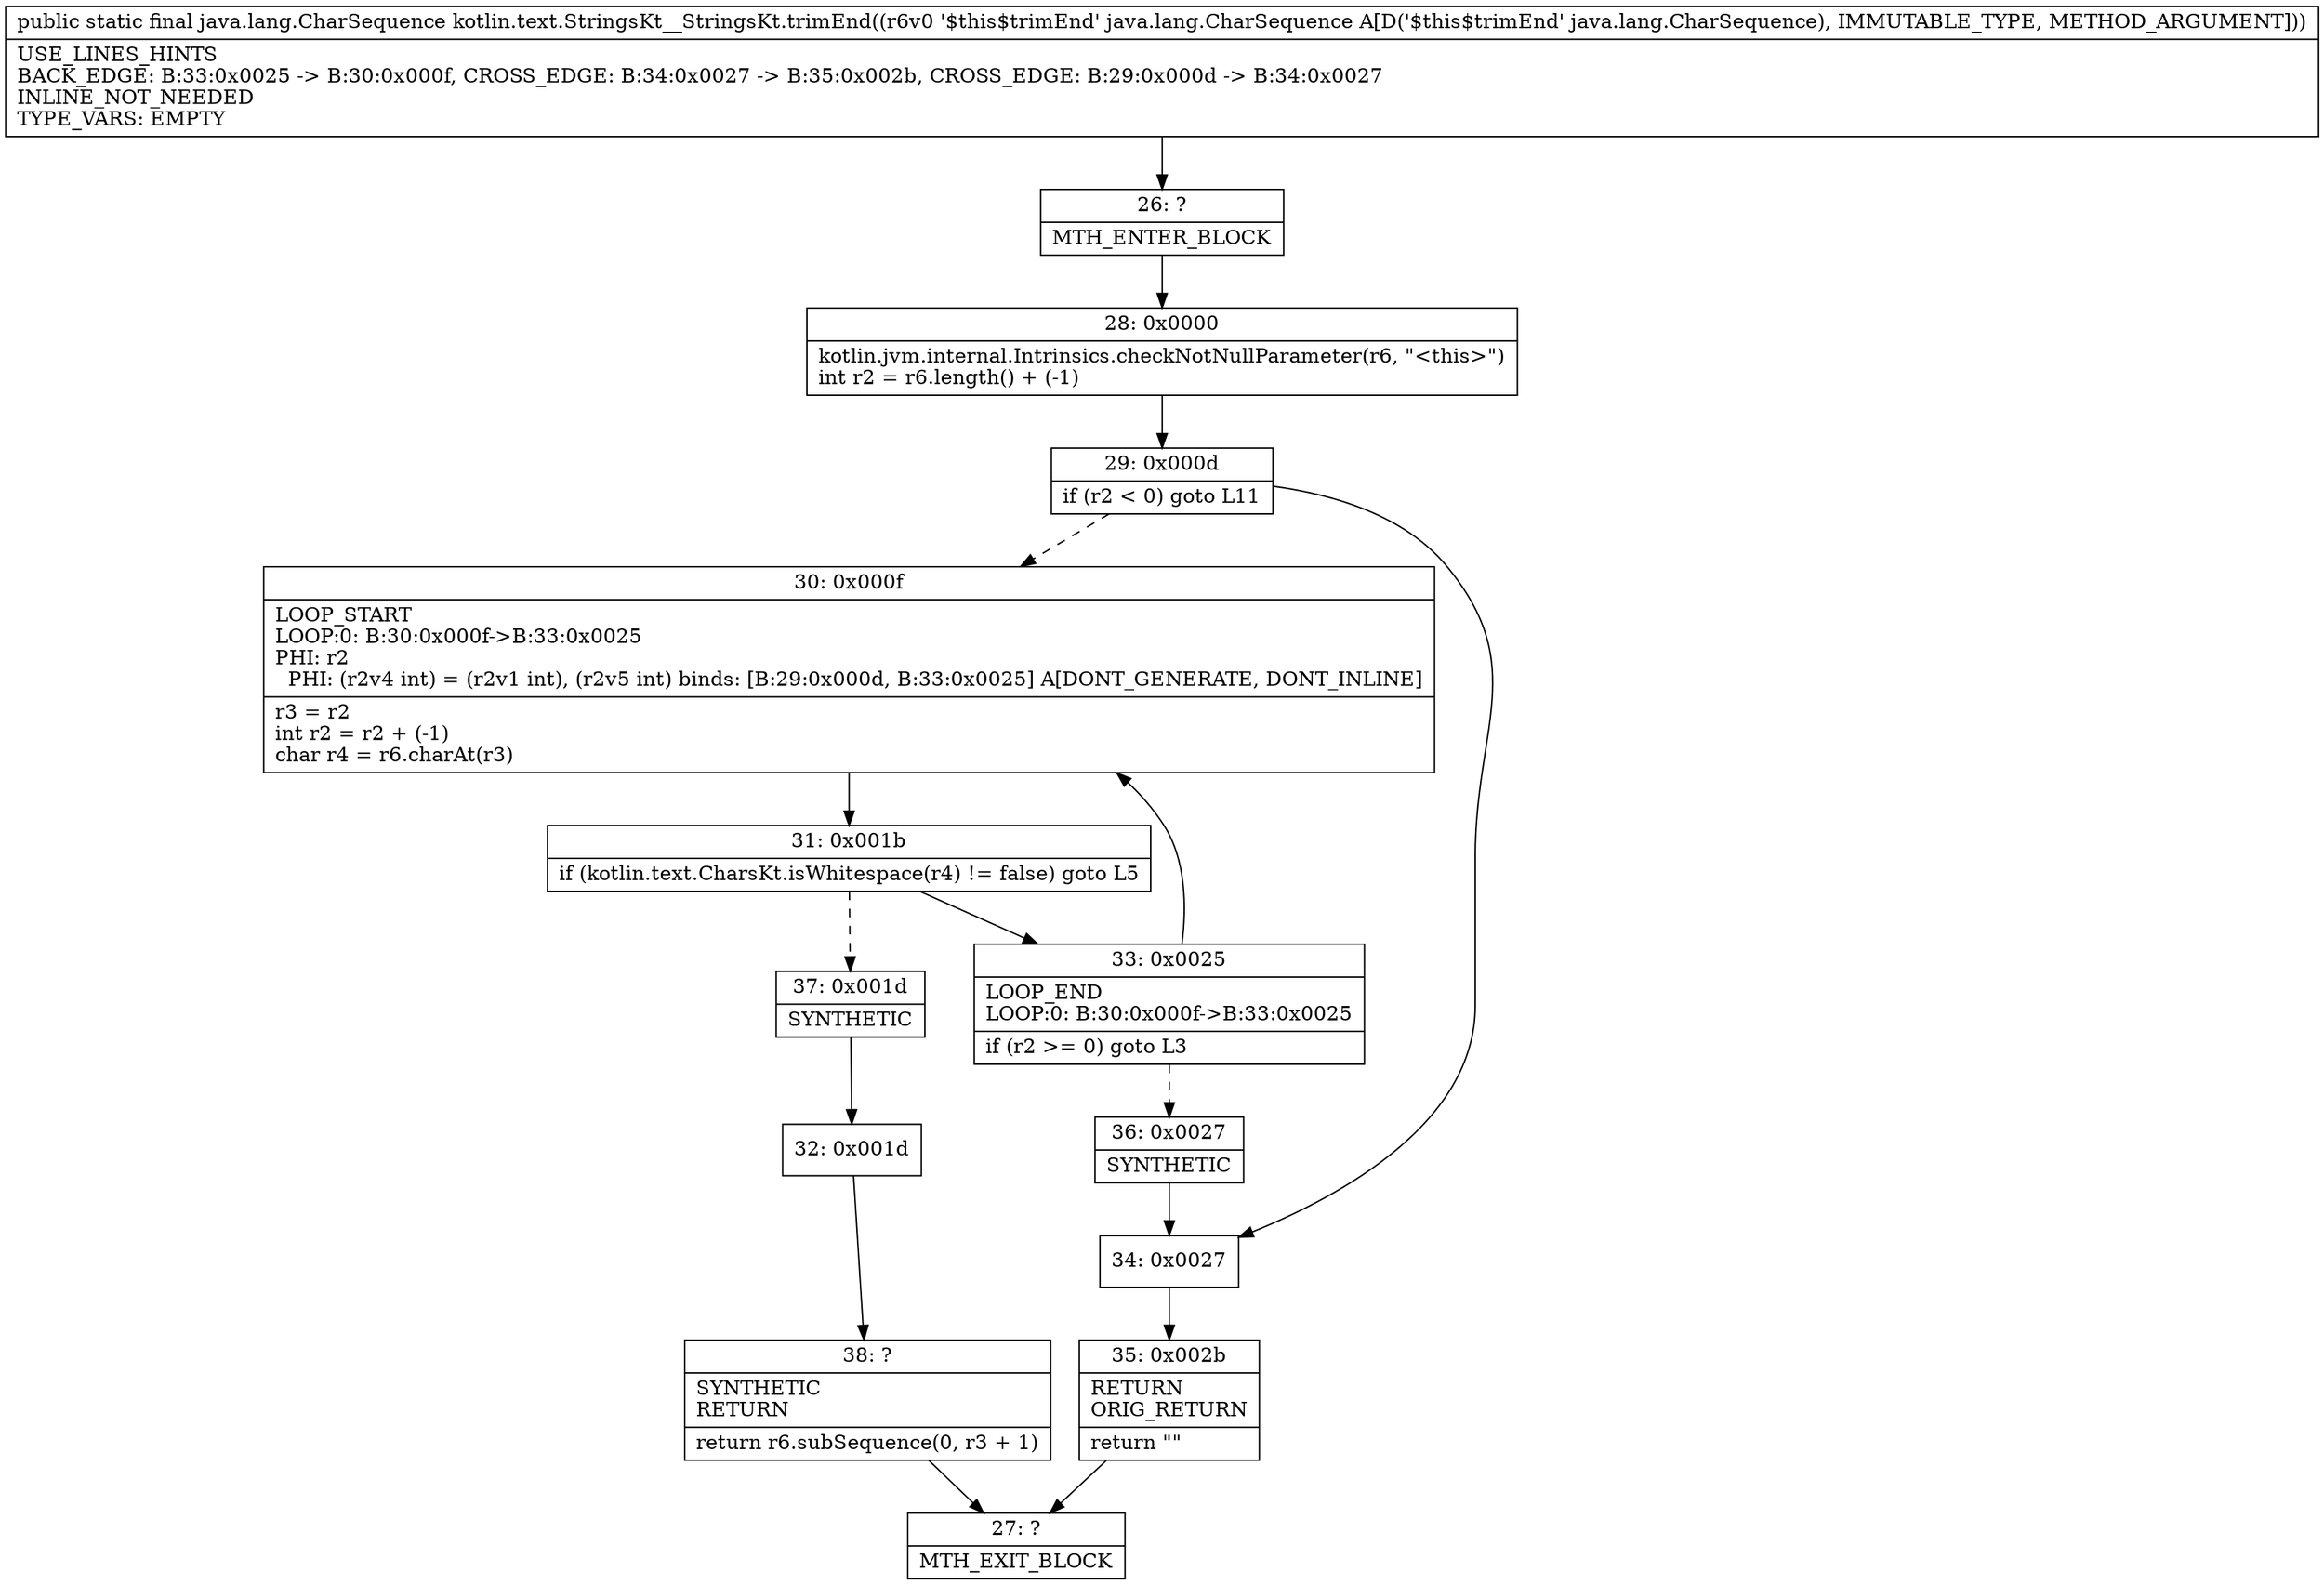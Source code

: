 digraph "CFG forkotlin.text.StringsKt__StringsKt.trimEnd(Ljava\/lang\/CharSequence;)Ljava\/lang\/CharSequence;" {
Node_26 [shape=record,label="{26\:\ ?|MTH_ENTER_BLOCK\l}"];
Node_28 [shape=record,label="{28\:\ 0x0000|kotlin.jvm.internal.Intrinsics.checkNotNullParameter(r6, \"\<this\>\")\lint r2 = r6.length() + (\-1)\l}"];
Node_29 [shape=record,label="{29\:\ 0x000d|if (r2 \< 0) goto L11\l}"];
Node_30 [shape=record,label="{30\:\ 0x000f|LOOP_START\lLOOP:0: B:30:0x000f\-\>B:33:0x0025\lPHI: r2 \l  PHI: (r2v4 int) = (r2v1 int), (r2v5 int) binds: [B:29:0x000d, B:33:0x0025] A[DONT_GENERATE, DONT_INLINE]\l|r3 = r2\lint r2 = r2 + (\-1)\lchar r4 = r6.charAt(r3)\l}"];
Node_31 [shape=record,label="{31\:\ 0x001b|if (kotlin.text.CharsKt.isWhitespace(r4) != false) goto L5\l}"];
Node_33 [shape=record,label="{33\:\ 0x0025|LOOP_END\lLOOP:0: B:30:0x000f\-\>B:33:0x0025\l|if (r2 \>= 0) goto L3\l}"];
Node_36 [shape=record,label="{36\:\ 0x0027|SYNTHETIC\l}"];
Node_37 [shape=record,label="{37\:\ 0x001d|SYNTHETIC\l}"];
Node_32 [shape=record,label="{32\:\ 0x001d}"];
Node_38 [shape=record,label="{38\:\ ?|SYNTHETIC\lRETURN\l|return r6.subSequence(0, r3 + 1)\l}"];
Node_27 [shape=record,label="{27\:\ ?|MTH_EXIT_BLOCK\l}"];
Node_34 [shape=record,label="{34\:\ 0x0027}"];
Node_35 [shape=record,label="{35\:\ 0x002b|RETURN\lORIG_RETURN\l|return \"\"\l}"];
MethodNode[shape=record,label="{public static final java.lang.CharSequence kotlin.text.StringsKt__StringsKt.trimEnd((r6v0 '$this$trimEnd' java.lang.CharSequence A[D('$this$trimEnd' java.lang.CharSequence), IMMUTABLE_TYPE, METHOD_ARGUMENT]))  | USE_LINES_HINTS\lBACK_EDGE: B:33:0x0025 \-\> B:30:0x000f, CROSS_EDGE: B:34:0x0027 \-\> B:35:0x002b, CROSS_EDGE: B:29:0x000d \-\> B:34:0x0027\lINLINE_NOT_NEEDED\lTYPE_VARS: EMPTY\l}"];
MethodNode -> Node_26;Node_26 -> Node_28;
Node_28 -> Node_29;
Node_29 -> Node_30[style=dashed];
Node_29 -> Node_34;
Node_30 -> Node_31;
Node_31 -> Node_33;
Node_31 -> Node_37[style=dashed];
Node_33 -> Node_30;
Node_33 -> Node_36[style=dashed];
Node_36 -> Node_34;
Node_37 -> Node_32;
Node_32 -> Node_38;
Node_38 -> Node_27;
Node_34 -> Node_35;
Node_35 -> Node_27;
}

